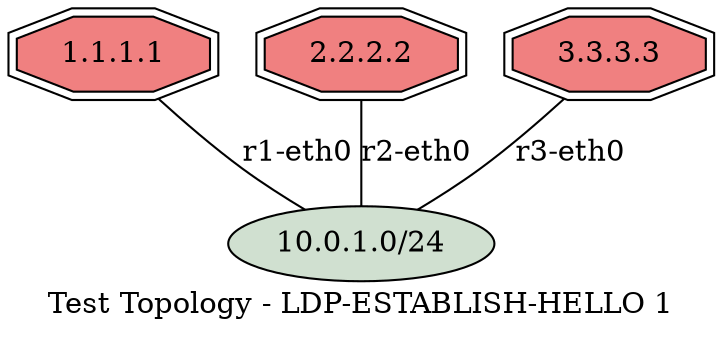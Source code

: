## Color coding:
#########################
##  Main FRR: #f08080  red
##  Switches: #d0e0d0  gray
##  RIP:      #19e3d9  Cyan
##  RIPng:    #fcb314  dark yellow
##  OSPFv2:   #32b835  Green
##  OSPFv3:   #19e3d9  Cyan
##  ISIS IPv4 #fcb314  dark yellow
##  ISIS IPv6 #9a81ec  purple
##  BGP IPv4  #eee3d3  beige
##  BGP IPv6  #fdff00  yellow
##### Colors (see http://www.color-hex.com/)

graph template {
	label="Test Topology - LDP-ESTABLISH-HELLO 1";

	# Routers
	r1 [
		shape=doubleoctagon,
		label="1.1.1.1",
		fillcolor="#f08080",
		style=filled,
	];
	r2 [
		shape=doubleoctagon
		label="2.2.2.2",
		fillcolor="#f08080",
		style=filled,
	];
	r3 [
		shape=doubleoctagon
		label="3.3.3.3",
		fillcolor="#f08080",
		style=filled,
	];

	# Switches
	sw0 [
		shape=oval,
		label="10.0.1.0/24",
		fillcolor="#d0e0d0",
		style=filled,
	];

	# Connections

	r1 -- sw0 [label="r1-eth0"];
	r2 -- sw0 [label="r2-eth0"];
	r3 -- sw0 [label="r3-eth0"];
}
